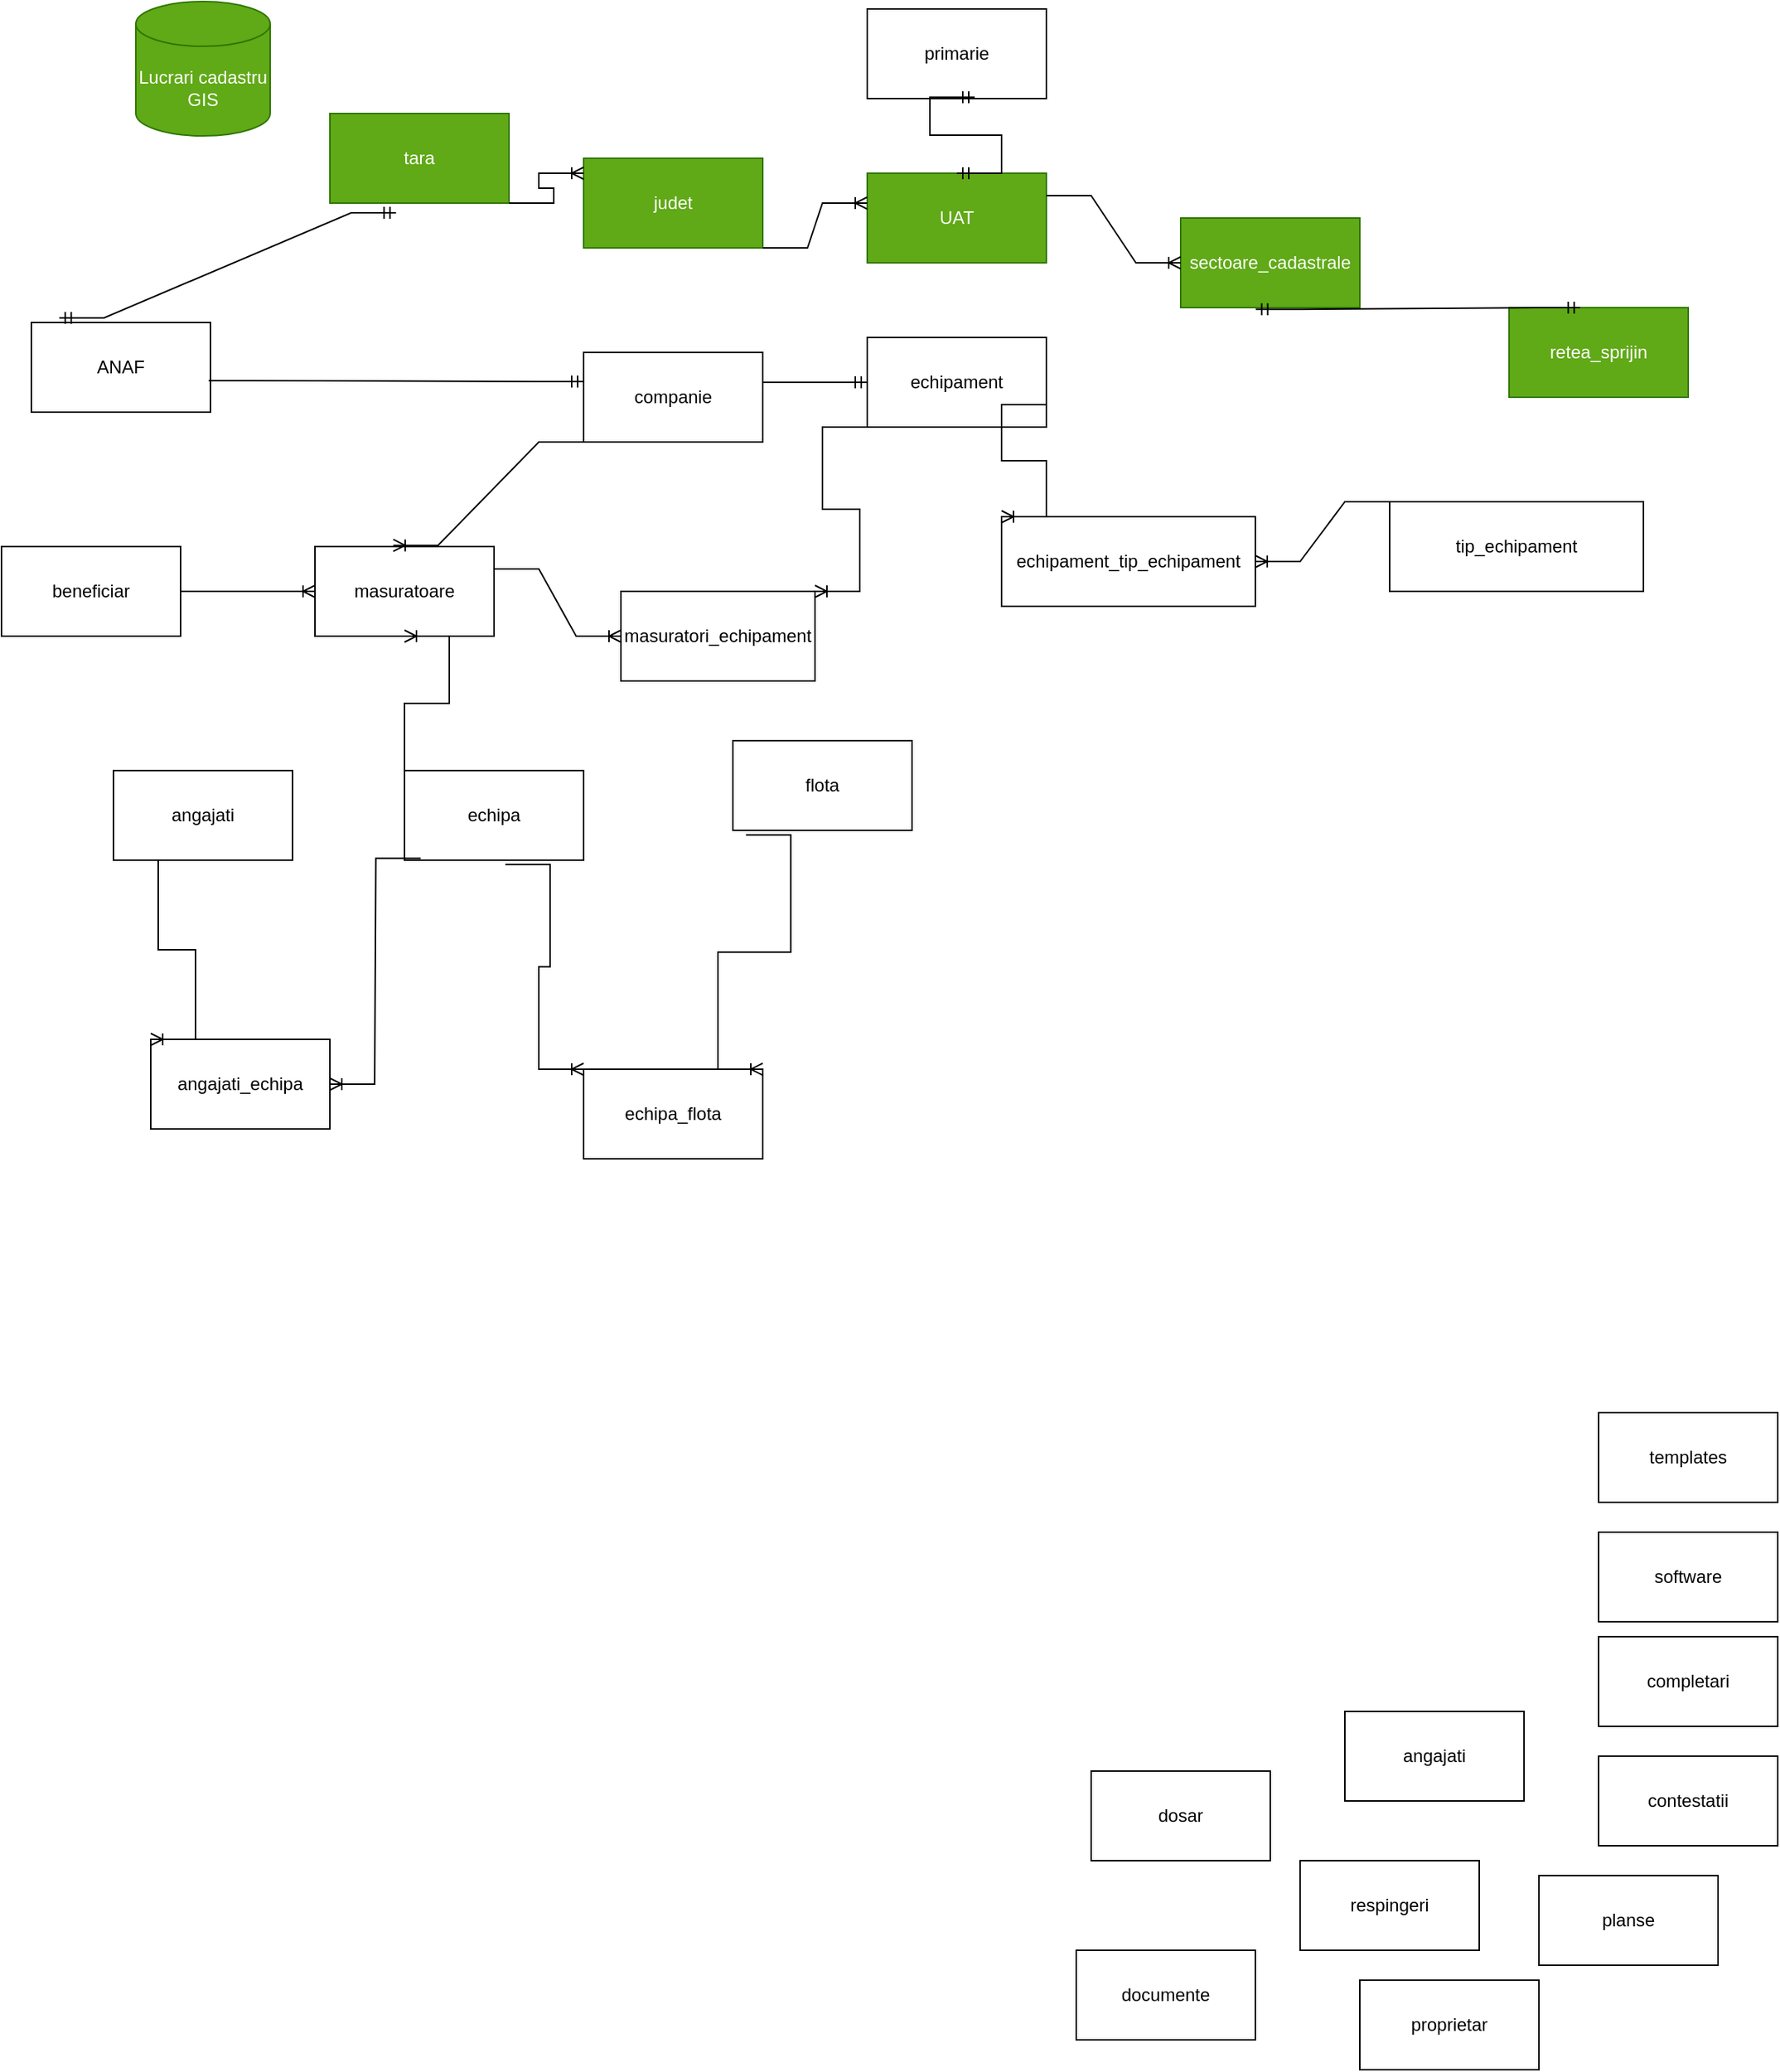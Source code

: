 <mxfile version="22.0.8" type="github" pages="2">
  <diagram name="Page-1" id="1NdPhYnojbXSQFUqDI4X">
    <mxGraphModel dx="2402" dy="846" grid="1" gridSize="10" guides="1" tooltips="1" connect="1" arrows="1" fold="1" page="1" pageScale="1" pageWidth="850" pageHeight="1100" math="0" shadow="0">
      <root>
        <mxCell id="0" />
        <mxCell id="1" parent="0" />
        <mxCell id="Xo6_dHoNOGjja1znMz9w-1" value="Lucrari cadastru&lt;br&gt;GIS" style="shape=cylinder3;whiteSpace=wrap;html=1;boundedLbl=1;backgroundOutline=1;size=15;fillColor=#60a917;strokeColor=#2D7600;fontColor=#ffffff;" vertex="1" parent="1">
          <mxGeometry x="10" y="125" width="90" height="90" as="geometry" />
        </mxCell>
        <mxCell id="Xo6_dHoNOGjja1znMz9w-2" value="sectoare_cadastrale" style="rounded=0;whiteSpace=wrap;html=1;fillColor=#60a917;strokeColor=#2D7600;fontColor=#ffffff;" vertex="1" parent="1">
          <mxGeometry x="710" y="270" width="120" height="60" as="geometry" />
        </mxCell>
        <mxCell id="Xo6_dHoNOGjja1znMz9w-3" value="retea_sprijin" style="rounded=0;whiteSpace=wrap;html=1;fillColor=#60a917;fontColor=#ffffff;strokeColor=#2D7600;" vertex="1" parent="1">
          <mxGeometry x="930" y="330" width="120" height="60" as="geometry" />
        </mxCell>
        <mxCell id="Xo6_dHoNOGjja1znMz9w-4" value="echipa" style="rounded=0;whiteSpace=wrap;html=1;" vertex="1" parent="1">
          <mxGeometry x="190" y="640" width="120" height="60" as="geometry" />
        </mxCell>
        <mxCell id="Xo6_dHoNOGjja1znMz9w-5" value="angajati" style="rounded=0;whiteSpace=wrap;html=1;" vertex="1" parent="1">
          <mxGeometry x="820" y="1270" width="120" height="60" as="geometry" />
        </mxCell>
        <mxCell id="Xo6_dHoNOGjja1znMz9w-7" value="echipament" style="rounded=0;whiteSpace=wrap;html=1;" vertex="1" parent="1">
          <mxGeometry x="500" y="350" width="120" height="60" as="geometry" />
        </mxCell>
        <mxCell id="Xo6_dHoNOGjja1znMz9w-9" value="flota" style="rounded=0;whiteSpace=wrap;html=1;" vertex="1" parent="1">
          <mxGeometry x="410" y="620" width="120" height="60" as="geometry" />
        </mxCell>
        <mxCell id="Xo6_dHoNOGjja1znMz9w-10" value="documente" style="rounded=0;whiteSpace=wrap;html=1;" vertex="1" parent="1">
          <mxGeometry x="640" y="1430" width="120" height="60" as="geometry" />
        </mxCell>
        <mxCell id="Xo6_dHoNOGjja1znMz9w-11" value="masuratoare" style="rounded=0;whiteSpace=wrap;html=1;" vertex="1" parent="1">
          <mxGeometry x="130" y="490" width="120" height="60" as="geometry" />
        </mxCell>
        <mxCell id="Xo6_dHoNOGjja1znMz9w-12" value="proprietar" style="rounded=0;whiteSpace=wrap;html=1;" vertex="1" parent="1">
          <mxGeometry x="830" y="1450" width="120" height="60" as="geometry" />
        </mxCell>
        <mxCell id="Xo6_dHoNOGjja1znMz9w-13" value="primarie" style="rounded=0;whiteSpace=wrap;html=1;" vertex="1" parent="1">
          <mxGeometry x="500" y="130" width="120" height="60" as="geometry" />
        </mxCell>
        <mxCell id="Xo6_dHoNOGjja1znMz9w-14" value="software" style="rounded=0;whiteSpace=wrap;html=1;" vertex="1" parent="1">
          <mxGeometry x="990" y="1150" width="120" height="60" as="geometry" />
        </mxCell>
        <mxCell id="Xo6_dHoNOGjja1znMz9w-15" value="dosar" style="rounded=0;whiteSpace=wrap;html=1;" vertex="1" parent="1">
          <mxGeometry x="650" y="1310" width="120" height="60" as="geometry" />
        </mxCell>
        <mxCell id="Xo6_dHoNOGjja1znMz9w-16" value="angajati" style="rounded=0;whiteSpace=wrap;html=1;" vertex="1" parent="1">
          <mxGeometry x="-5" y="640" width="120" height="60" as="geometry" />
        </mxCell>
        <mxCell id="Xo6_dHoNOGjja1znMz9w-17" value="planse" style="rounded=0;whiteSpace=wrap;html=1;" vertex="1" parent="1">
          <mxGeometry x="950" y="1380" width="120" height="60" as="geometry" />
        </mxCell>
        <mxCell id="Xo6_dHoNOGjja1znMz9w-18" value="respingeri" style="rounded=0;whiteSpace=wrap;html=1;" vertex="1" parent="1">
          <mxGeometry x="790" y="1370" width="120" height="60" as="geometry" />
        </mxCell>
        <mxCell id="Xo6_dHoNOGjja1znMz9w-19" value="completari" style="rounded=0;whiteSpace=wrap;html=1;" vertex="1" parent="1">
          <mxGeometry x="990" y="1220" width="120" height="60" as="geometry" />
        </mxCell>
        <mxCell id="Xo6_dHoNOGjja1znMz9w-20" value="contestatii" style="rounded=0;whiteSpace=wrap;html=1;" vertex="1" parent="1">
          <mxGeometry x="990" y="1300" width="120" height="60" as="geometry" />
        </mxCell>
        <mxCell id="Xo6_dHoNOGjja1znMz9w-21" value="UAT" style="rounded=0;whiteSpace=wrap;html=1;fillColor=#60a917;fontColor=#ffffff;strokeColor=#2D7600;" vertex="1" parent="1">
          <mxGeometry x="500" y="240" width="120" height="60" as="geometry" />
        </mxCell>
        <mxCell id="Xo6_dHoNOGjja1znMz9w-23" value="judet" style="rounded=0;whiteSpace=wrap;html=1;fillColor=#60a917;fontColor=#ffffff;strokeColor=#2D7600;" vertex="1" parent="1">
          <mxGeometry x="310" y="230" width="120" height="60" as="geometry" />
        </mxCell>
        <mxCell id="Xo6_dHoNOGjja1znMz9w-27" value="tara" style="rounded=0;whiteSpace=wrap;html=1;fillColor=#60a917;fontColor=#ffffff;strokeColor=#2D7600;" vertex="1" parent="1">
          <mxGeometry x="140" y="200" width="120" height="60" as="geometry" />
        </mxCell>
        <mxCell id="Xo6_dHoNOGjja1znMz9w-31" value="" style="edgeStyle=entityRelationEdgeStyle;fontSize=12;html=1;endArrow=ERoneToMany;rounded=0;exitX=1;exitY=1;exitDx=0;exitDy=0;" edge="1" parent="1" source="Xo6_dHoNOGjja1znMz9w-27">
          <mxGeometry width="100" height="100" relative="1" as="geometry">
            <mxPoint x="210" y="340" as="sourcePoint" />
            <mxPoint x="310" y="240" as="targetPoint" />
            <Array as="points">
              <mxPoint x="120" y="120" />
            </Array>
          </mxGeometry>
        </mxCell>
        <mxCell id="Xo6_dHoNOGjja1znMz9w-34" value="" style="edgeStyle=entityRelationEdgeStyle;fontSize=12;html=1;endArrow=ERoneToMany;rounded=0;exitX=1;exitY=1;exitDx=0;exitDy=0;" edge="1" parent="1" source="Xo6_dHoNOGjja1znMz9w-23">
          <mxGeometry width="100" height="100" relative="1" as="geometry">
            <mxPoint x="400" y="360" as="sourcePoint" />
            <mxPoint x="500" y="260" as="targetPoint" />
            <Array as="points">
              <mxPoint x="480" y="200" />
            </Array>
          </mxGeometry>
        </mxCell>
        <mxCell id="Xo6_dHoNOGjja1znMz9w-35" value="" style="edgeStyle=entityRelationEdgeStyle;fontSize=12;html=1;endArrow=ERoneToMany;rounded=0;exitX=1;exitY=0.25;exitDx=0;exitDy=0;" edge="1" parent="1" source="Xo6_dHoNOGjja1znMz9w-21">
          <mxGeometry width="100" height="100" relative="1" as="geometry">
            <mxPoint x="610" y="400" as="sourcePoint" />
            <mxPoint x="710" y="300" as="targetPoint" />
            <Array as="points">
              <mxPoint x="870" y="280" />
              <mxPoint x="870" y="270" />
            </Array>
          </mxGeometry>
        </mxCell>
        <mxCell id="Xo6_dHoNOGjja1znMz9w-40" value="companie" style="rounded=0;whiteSpace=wrap;html=1;" vertex="1" parent="1">
          <mxGeometry x="310" y="360" width="120" height="60" as="geometry" />
        </mxCell>
        <mxCell id="Xo6_dHoNOGjja1znMz9w-45" value="ANAF" style="rounded=0;whiteSpace=wrap;html=1;" vertex="1" parent="1">
          <mxGeometry x="-60" y="340" width="120" height="60" as="geometry" />
        </mxCell>
        <mxCell id="Xo6_dHoNOGjja1znMz9w-48" value="" style="edgeStyle=entityRelationEdgeStyle;fontSize=12;html=1;endArrow=ERmandOne;rounded=0;exitX=0.99;exitY=0.647;exitDx=0;exitDy=0;exitPerimeter=0;" edge="1" parent="1" source="Xo6_dHoNOGjja1znMz9w-45">
          <mxGeometry width="100" height="100" relative="1" as="geometry">
            <mxPoint x="270" y="380" as="sourcePoint" />
            <mxPoint x="310" y="379.5" as="targetPoint" />
          </mxGeometry>
        </mxCell>
        <mxCell id="Xo6_dHoNOGjja1znMz9w-49" value="" style="edgeStyle=entityRelationEdgeStyle;fontSize=12;html=1;endArrow=ERmandOne;rounded=0;entryX=0;entryY=0.5;entryDx=0;entryDy=0;" edge="1" parent="1" target="Xo6_dHoNOGjja1znMz9w-7">
          <mxGeometry width="100" height="100" relative="1" as="geometry">
            <mxPoint x="430" y="380" as="sourcePoint" />
            <mxPoint x="320" y="389.5" as="targetPoint" />
            <Array as="points">
              <mxPoint x="480" y="380" />
              <mxPoint x="470" y="390" />
            </Array>
          </mxGeometry>
        </mxCell>
        <mxCell id="Xo6_dHoNOGjja1znMz9w-52" value="" style="edgeStyle=entityRelationEdgeStyle;fontSize=12;html=1;endArrow=ERoneToMany;rounded=0;entryX=0.437;entryY=-0.013;entryDx=0;entryDy=0;entryPerimeter=0;exitX=0;exitY=1;exitDx=0;exitDy=0;" edge="1" parent="1" source="Xo6_dHoNOGjja1znMz9w-40" target="Xo6_dHoNOGjja1znMz9w-11">
          <mxGeometry width="100" height="100" relative="1" as="geometry">
            <mxPoint x="370" y="450" as="sourcePoint" />
            <mxPoint x="470" y="350" as="targetPoint" />
          </mxGeometry>
        </mxCell>
        <mxCell id="Xo6_dHoNOGjja1znMz9w-53" value="masuratori_echipament" style="rounded=0;whiteSpace=wrap;html=1;" vertex="1" parent="1">
          <mxGeometry x="335" y="520" width="130" height="60" as="geometry" />
        </mxCell>
        <mxCell id="Xo6_dHoNOGjja1znMz9w-55" value="" style="edgeStyle=entityRelationEdgeStyle;fontSize=12;html=1;endArrow=ERoneToMany;rounded=0;entryX=0;entryY=0.5;entryDx=0;entryDy=0;exitX=1;exitY=0.25;exitDx=0;exitDy=0;" edge="1" parent="1" source="Xo6_dHoNOGjja1znMz9w-11" target="Xo6_dHoNOGjja1znMz9w-53">
          <mxGeometry width="100" height="100" relative="1" as="geometry">
            <mxPoint x="370" y="450" as="sourcePoint" />
            <mxPoint x="470" y="350" as="targetPoint" />
          </mxGeometry>
        </mxCell>
        <mxCell id="Xo6_dHoNOGjja1znMz9w-56" value="" style="edgeStyle=entityRelationEdgeStyle;fontSize=12;html=1;endArrow=ERoneToMany;rounded=0;entryX=1;entryY=0;entryDx=0;entryDy=0;exitX=0;exitY=1;exitDx=0;exitDy=0;" edge="1" parent="1" source="Xo6_dHoNOGjja1znMz9w-7" target="Xo6_dHoNOGjja1znMz9w-53">
          <mxGeometry width="100" height="100" relative="1" as="geometry">
            <mxPoint x="370" y="450" as="sourcePoint" />
            <mxPoint x="470" y="350" as="targetPoint" />
            <Array as="points">
              <mxPoint x="440" y="480" />
              <mxPoint x="440" y="480" />
            </Array>
          </mxGeometry>
        </mxCell>
        <mxCell id="Xo6_dHoNOGjja1znMz9w-57" value="templates" style="rounded=0;whiteSpace=wrap;html=1;" vertex="1" parent="1">
          <mxGeometry x="990" y="1070" width="120" height="60" as="geometry" />
        </mxCell>
        <mxCell id="Xo6_dHoNOGjja1znMz9w-58" value="angajati_echipa" style="rounded=0;whiteSpace=wrap;html=1;" vertex="1" parent="1">
          <mxGeometry x="20" y="820" width="120" height="60" as="geometry" />
        </mxCell>
        <mxCell id="Xo6_dHoNOGjja1znMz9w-62" value="" style="edgeStyle=entityRelationEdgeStyle;fontSize=12;html=1;endArrow=ERoneToMany;rounded=0;entryX=0.5;entryY=1;entryDx=0;entryDy=0;exitX=0.25;exitY=0;exitDx=0;exitDy=0;" edge="1" parent="1" source="Xo6_dHoNOGjja1znMz9w-4" target="Xo6_dHoNOGjja1znMz9w-11">
          <mxGeometry width="100" height="100" relative="1" as="geometry">
            <mxPoint x="370" y="790" as="sourcePoint" />
            <mxPoint x="470" y="690" as="targetPoint" />
          </mxGeometry>
        </mxCell>
        <mxCell id="Xo6_dHoNOGjja1znMz9w-64" value="" style="edgeStyle=entityRelationEdgeStyle;fontSize=12;html=1;endArrow=ERoneToMany;rounded=0;exitX=0.5;exitY=1;exitDx=0;exitDy=0;entryX=0;entryY=0;entryDx=0;entryDy=0;" edge="1" parent="1" source="Xo6_dHoNOGjja1znMz9w-16" target="Xo6_dHoNOGjja1znMz9w-58">
          <mxGeometry width="100" height="100" relative="1" as="geometry">
            <mxPoint x="370" y="790" as="sourcePoint" />
            <mxPoint x="120" y="790" as="targetPoint" />
          </mxGeometry>
        </mxCell>
        <mxCell id="Xo6_dHoNOGjja1znMz9w-66" value="" style="edgeStyle=entityRelationEdgeStyle;fontSize=12;html=1;endArrow=ERoneToMany;rounded=0;exitX=0.09;exitY=0.98;exitDx=0;exitDy=0;exitPerimeter=0;entryX=1;entryY=0.5;entryDx=0;entryDy=0;" edge="1" parent="1" source="Xo6_dHoNOGjja1znMz9w-4" target="Xo6_dHoNOGjja1znMz9w-58">
          <mxGeometry width="100" height="100" relative="1" as="geometry">
            <mxPoint x="370" y="790" as="sourcePoint" />
            <mxPoint x="470" y="690" as="targetPoint" />
            <Array as="points">
              <mxPoint x="210" y="759" />
            </Array>
          </mxGeometry>
        </mxCell>
        <mxCell id="Xo6_dHoNOGjja1znMz9w-67" value="echipa_flota" style="rounded=0;whiteSpace=wrap;html=1;" vertex="1" parent="1">
          <mxGeometry x="310" y="840" width="120" height="60" as="geometry" />
        </mxCell>
        <mxCell id="Xo6_dHoNOGjja1znMz9w-69" value="" style="edgeStyle=entityRelationEdgeStyle;fontSize=12;html=1;endArrow=ERoneToMany;rounded=0;entryX=0;entryY=0;entryDx=0;entryDy=0;exitX=0.563;exitY=1.047;exitDx=0;exitDy=0;exitPerimeter=0;" edge="1" parent="1" source="Xo6_dHoNOGjja1znMz9w-4" target="Xo6_dHoNOGjja1znMz9w-67">
          <mxGeometry width="100" height="100" relative="1" as="geometry">
            <mxPoint x="370" y="790" as="sourcePoint" />
            <mxPoint x="470" y="690" as="targetPoint" />
          </mxGeometry>
        </mxCell>
        <mxCell id="Xo6_dHoNOGjja1znMz9w-70" value="" style="edgeStyle=entityRelationEdgeStyle;fontSize=12;html=1;endArrow=ERoneToMany;rounded=0;entryX=1;entryY=0;entryDx=0;entryDy=0;exitX=0.073;exitY=1.053;exitDx=0;exitDy=0;exitPerimeter=0;" edge="1" parent="1" source="Xo6_dHoNOGjja1znMz9w-9" target="Xo6_dHoNOGjja1znMz9w-67">
          <mxGeometry width="100" height="100" relative="1" as="geometry">
            <mxPoint x="370" y="790" as="sourcePoint" />
            <mxPoint x="470" y="690" as="targetPoint" />
          </mxGeometry>
        </mxCell>
        <mxCell id="Xo6_dHoNOGjja1znMz9w-71" value="" style="edgeStyle=entityRelationEdgeStyle;fontSize=12;html=1;endArrow=ERmandOne;startArrow=ERmandOne;rounded=0;entryX=0.419;entryY=1.019;entryDx=0;entryDy=0;entryPerimeter=0;exitX=0.397;exitY=0.001;exitDx=0;exitDy=0;exitPerimeter=0;" edge="1" parent="1" source="Xo6_dHoNOGjja1znMz9w-3" target="Xo6_dHoNOGjja1znMz9w-2">
          <mxGeometry width="100" height="100" relative="1" as="geometry">
            <mxPoint x="370" y="560" as="sourcePoint" />
            <mxPoint x="470" y="460" as="targetPoint" />
          </mxGeometry>
        </mxCell>
        <mxCell id="Xo6_dHoNOGjja1znMz9w-72" value="" style="edgeStyle=entityRelationEdgeStyle;fontSize=12;html=1;endArrow=ERmandOne;startArrow=ERmandOne;rounded=0;entryX=0.369;entryY=1.108;entryDx=0;entryDy=0;entryPerimeter=0;exitX=0.156;exitY=-0.052;exitDx=0;exitDy=0;exitPerimeter=0;" edge="1" parent="1" source="Xo6_dHoNOGjja1znMz9w-45" target="Xo6_dHoNOGjja1znMz9w-27">
          <mxGeometry width="100" height="100" relative="1" as="geometry">
            <mxPoint x="370" y="560" as="sourcePoint" />
            <mxPoint x="470" y="460" as="targetPoint" />
          </mxGeometry>
        </mxCell>
        <mxCell id="Xo6_dHoNOGjja1znMz9w-104" value="" style="edgeStyle=entityRelationEdgeStyle;fontSize=12;html=1;endArrow=ERmandOne;startArrow=ERmandOne;rounded=0;entryX=0.6;entryY=0.985;entryDx=0;entryDy=0;entryPerimeter=0;exitX=0.5;exitY=0;exitDx=0;exitDy=0;" edge="1" parent="1" source="Xo6_dHoNOGjja1znMz9w-21" target="Xo6_dHoNOGjja1znMz9w-13">
          <mxGeometry width="100" height="100" relative="1" as="geometry">
            <mxPoint x="410" y="370" as="sourcePoint" />
            <mxPoint x="510" y="270" as="targetPoint" />
          </mxGeometry>
        </mxCell>
        <mxCell id="DS5xvblMA2E8K1Jw77lr-32" value="beneficiar" style="rounded=0;whiteSpace=wrap;html=1;" vertex="1" parent="1">
          <mxGeometry x="-80" y="490" width="120" height="60" as="geometry" />
        </mxCell>
        <mxCell id="DS5xvblMA2E8K1Jw77lr-33" value="" style="edgeStyle=entityRelationEdgeStyle;fontSize=12;html=1;endArrow=ERoneToMany;rounded=0;exitX=1;exitY=0.5;exitDx=0;exitDy=0;entryX=0;entryY=0.5;entryDx=0;entryDy=0;" edge="1" parent="1" source="DS5xvblMA2E8K1Jw77lr-32" target="Xo6_dHoNOGjja1znMz9w-11">
          <mxGeometry width="100" height="100" relative="1" as="geometry">
            <mxPoint x="410" y="710" as="sourcePoint" />
            <mxPoint x="510" y="610" as="targetPoint" />
          </mxGeometry>
        </mxCell>
        <mxCell id="DS5xvblMA2E8K1Jw77lr-34" value="echipament_tip_echipament" style="rounded=0;whiteSpace=wrap;html=1;" vertex="1" parent="1">
          <mxGeometry x="590" y="470" width="170" height="60" as="geometry" />
        </mxCell>
        <mxCell id="DS5xvblMA2E8K1Jw77lr-35" value="tip_echipament" style="rounded=0;whiteSpace=wrap;html=1;" vertex="1" parent="1">
          <mxGeometry x="850" y="460" width="170" height="60" as="geometry" />
        </mxCell>
        <mxCell id="DS5xvblMA2E8K1Jw77lr-39" value="" style="edgeStyle=entityRelationEdgeStyle;fontSize=12;html=1;endArrow=ERoneToMany;rounded=0;entryX=0;entryY=0;entryDx=0;entryDy=0;exitX=1;exitY=0.75;exitDx=0;exitDy=0;" edge="1" parent="1" source="Xo6_dHoNOGjja1znMz9w-7" target="DS5xvblMA2E8K1Jw77lr-34">
          <mxGeometry width="100" height="100" relative="1" as="geometry">
            <mxPoint x="410" y="460" as="sourcePoint" />
            <mxPoint x="510" y="360" as="targetPoint" />
          </mxGeometry>
        </mxCell>
        <mxCell id="DS5xvblMA2E8K1Jw77lr-40" value="" style="edgeStyle=entityRelationEdgeStyle;fontSize=12;html=1;endArrow=ERoneToMany;rounded=0;entryX=1;entryY=0.5;entryDx=0;entryDy=0;exitX=0;exitY=0;exitDx=0;exitDy=0;" edge="1" parent="1" source="DS5xvblMA2E8K1Jw77lr-35" target="DS5xvblMA2E8K1Jw77lr-34">
          <mxGeometry width="100" height="100" relative="1" as="geometry">
            <mxPoint x="410" y="460" as="sourcePoint" />
            <mxPoint x="510" y="360" as="targetPoint" />
          </mxGeometry>
        </mxCell>
      </root>
    </mxGraphModel>
  </diagram>
  <diagram name="Copy of Page-1" id="fwgtqsH3zWwKycMYhNr2">
    <mxGraphModel dx="1009" dy="550" grid="1" gridSize="10" guides="1" tooltips="1" connect="1" arrows="1" fold="1" page="1" pageScale="1" pageWidth="850" pageHeight="1100" math="0" shadow="0">
      <root>
        <mxCell id="dtH1eUsh7HivQAgph3Ek-0" />
        <mxCell id="dtH1eUsh7HivQAgph3Ek-1" parent="dtH1eUsh7HivQAgph3Ek-0" />
        <mxCell id="dtH1eUsh7HivQAgph3Ek-2" value="Lucrari cadastru&lt;br&gt;GIS" style="shape=cylinder3;whiteSpace=wrap;html=1;boundedLbl=1;backgroundOutline=1;size=15;fillColor=#60a917;strokeColor=#2D7600;fontColor=#ffffff;" vertex="1" parent="dtH1eUsh7HivQAgph3Ek-1">
          <mxGeometry x="10" y="125" width="90" height="90" as="geometry" />
        </mxCell>
        <mxCell id="dtH1eUsh7HivQAgph3Ek-3" value="sectoare_cadastrale" style="rounded=0;whiteSpace=wrap;html=1;fillColor=#60a917;strokeColor=#2D7600;fontColor=#ffffff;" vertex="1" parent="dtH1eUsh7HivQAgph3Ek-1">
          <mxGeometry x="710" y="280" width="120" height="60" as="geometry" />
        </mxCell>
        <mxCell id="dtH1eUsh7HivQAgph3Ek-4" value="retea_sprijin" style="rounded=0;whiteSpace=wrap;html=1;" vertex="1" parent="dtH1eUsh7HivQAgph3Ek-1">
          <mxGeometry x="670" y="420" width="120" height="60" as="geometry" />
        </mxCell>
        <mxCell id="dtH1eUsh7HivQAgph3Ek-5" value="echipa" style="rounded=0;whiteSpace=wrap;html=1;" vertex="1" parent="dtH1eUsh7HivQAgph3Ek-1">
          <mxGeometry x="220" y="700" width="120" height="60" as="geometry" />
        </mxCell>
        <mxCell id="dtH1eUsh7HivQAgph3Ek-6" value="angajati" style="rounded=0;whiteSpace=wrap;html=1;" vertex="1" parent="dtH1eUsh7HivQAgph3Ek-1">
          <mxGeometry x="310" y="1280" width="120" height="60" as="geometry" />
        </mxCell>
        <mxCell id="dtH1eUsh7HivQAgph3Ek-7" value="echipament" style="rounded=0;whiteSpace=wrap;html=1;" vertex="1" parent="dtH1eUsh7HivQAgph3Ek-1">
          <mxGeometry x="500" y="350" width="120" height="60" as="geometry" />
        </mxCell>
        <mxCell id="dtH1eUsh7HivQAgph3Ek-8" value="hardware" style="rounded=0;whiteSpace=wrap;html=1;" vertex="1" parent="dtH1eUsh7HivQAgph3Ek-1">
          <mxGeometry x="20" y="1240" width="120" height="60" as="geometry" />
        </mxCell>
        <mxCell id="dtH1eUsh7HivQAgph3Ek-9" value="flota" style="rounded=0;whiteSpace=wrap;html=1;" vertex="1" parent="dtH1eUsh7HivQAgph3Ek-1">
          <mxGeometry x="430" y="690" width="120" height="60" as="geometry" />
        </mxCell>
        <mxCell id="dtH1eUsh7HivQAgph3Ek-10" value="documente" style="rounded=0;whiteSpace=wrap;html=1;" vertex="1" parent="dtH1eUsh7HivQAgph3Ek-1">
          <mxGeometry x="430" y="1320" width="120" height="60" as="geometry" />
        </mxCell>
        <mxCell id="dtH1eUsh7HivQAgph3Ek-11" value="masuratoare" style="rounded=0;whiteSpace=wrap;html=1;" vertex="1" parent="dtH1eUsh7HivQAgph3Ek-1">
          <mxGeometry x="140" y="470" width="120" height="60" as="geometry" />
        </mxCell>
        <mxCell id="dtH1eUsh7HivQAgph3Ek-12" value="proprietar" style="rounded=0;whiteSpace=wrap;html=1;" vertex="1" parent="dtH1eUsh7HivQAgph3Ek-1">
          <mxGeometry x="340" y="1390" width="120" height="60" as="geometry" />
        </mxCell>
        <mxCell id="dtH1eUsh7HivQAgph3Ek-13" value="primarie" style="rounded=0;whiteSpace=wrap;html=1;" vertex="1" parent="dtH1eUsh7HivQAgph3Ek-1">
          <mxGeometry x="500" y="130" width="120" height="60" as="geometry" />
        </mxCell>
        <mxCell id="dtH1eUsh7HivQAgph3Ek-14" value="software" style="rounded=0;whiteSpace=wrap;html=1;" vertex="1" parent="dtH1eUsh7HivQAgph3Ek-1">
          <mxGeometry x="460" y="1220" width="120" height="60" as="geometry" />
        </mxCell>
        <mxCell id="dtH1eUsh7HivQAgph3Ek-15" value="dosar" style="rounded=0;whiteSpace=wrap;html=1;" vertex="1" parent="dtH1eUsh7HivQAgph3Ek-1">
          <mxGeometry x="50" y="1360" width="120" height="60" as="geometry" />
        </mxCell>
        <mxCell id="dtH1eUsh7HivQAgph3Ek-16" value="angajati" style="rounded=0;whiteSpace=wrap;html=1;" vertex="1" parent="dtH1eUsh7HivQAgph3Ek-1">
          <mxGeometry x="50" y="640" width="120" height="60" as="geometry" />
        </mxCell>
        <mxCell id="dtH1eUsh7HivQAgph3Ek-17" value="planse" style="rounded=0;whiteSpace=wrap;html=1;" vertex="1" parent="dtH1eUsh7HivQAgph3Ek-1">
          <mxGeometry x="170" y="1280" width="120" height="60" as="geometry" />
        </mxCell>
        <mxCell id="dtH1eUsh7HivQAgph3Ek-18" value="respingeri" style="rounded=0;whiteSpace=wrap;html=1;" vertex="1" parent="dtH1eUsh7HivQAgph3Ek-1">
          <mxGeometry x="590" y="1430" width="120" height="60" as="geometry" />
        </mxCell>
        <mxCell id="dtH1eUsh7HivQAgph3Ek-19" value="completari" style="rounded=0;whiteSpace=wrap;html=1;" vertex="1" parent="dtH1eUsh7HivQAgph3Ek-1">
          <mxGeometry x="600" y="1220" width="120" height="60" as="geometry" />
        </mxCell>
        <mxCell id="dtH1eUsh7HivQAgph3Ek-20" value="contestatii" style="rounded=0;whiteSpace=wrap;html=1;" vertex="1" parent="dtH1eUsh7HivQAgph3Ek-1">
          <mxGeometry x="600" y="1310" width="120" height="60" as="geometry" />
        </mxCell>
        <mxCell id="dtH1eUsh7HivQAgph3Ek-21" value="UAT" style="rounded=0;whiteSpace=wrap;html=1;fillColor=#60a917;fontColor=#ffffff;strokeColor=#2D7600;" vertex="1" parent="dtH1eUsh7HivQAgph3Ek-1">
          <mxGeometry x="500" y="240" width="120" height="60" as="geometry" />
        </mxCell>
        <mxCell id="dtH1eUsh7HivQAgph3Ek-22" value="judet" style="rounded=0;whiteSpace=wrap;html=1;fillColor=#60a917;fontColor=#ffffff;strokeColor=#2D7600;" vertex="1" parent="dtH1eUsh7HivQAgph3Ek-1">
          <mxGeometry x="310" y="230" width="120" height="60" as="geometry" />
        </mxCell>
        <mxCell id="dtH1eUsh7HivQAgph3Ek-23" value="tara" style="rounded=0;whiteSpace=wrap;html=1;fillColor=#60a917;fontColor=#ffffff;strokeColor=#2D7600;" vertex="1" parent="dtH1eUsh7HivQAgph3Ek-1">
          <mxGeometry x="140" y="200" width="120" height="60" as="geometry" />
        </mxCell>
        <mxCell id="dtH1eUsh7HivQAgph3Ek-24" value="" style="edgeStyle=entityRelationEdgeStyle;fontSize=12;html=1;endArrow=ERoneToMany;rounded=0;exitX=1;exitY=1;exitDx=0;exitDy=0;" edge="1" parent="dtH1eUsh7HivQAgph3Ek-1" source="dtH1eUsh7HivQAgph3Ek-23">
          <mxGeometry width="100" height="100" relative="1" as="geometry">
            <mxPoint x="210" y="340" as="sourcePoint" />
            <mxPoint x="310" y="240" as="targetPoint" />
            <Array as="points">
              <mxPoint x="120" y="120" />
            </Array>
          </mxGeometry>
        </mxCell>
        <mxCell id="dtH1eUsh7HivQAgph3Ek-25" value="" style="edgeStyle=entityRelationEdgeStyle;fontSize=12;html=1;endArrow=ERoneToMany;rounded=0;exitX=1;exitY=1;exitDx=0;exitDy=0;" edge="1" parent="dtH1eUsh7HivQAgph3Ek-1" source="dtH1eUsh7HivQAgph3Ek-22">
          <mxGeometry width="100" height="100" relative="1" as="geometry">
            <mxPoint x="400" y="360" as="sourcePoint" />
            <mxPoint x="500" y="260" as="targetPoint" />
            <Array as="points">
              <mxPoint x="480" y="200" />
            </Array>
          </mxGeometry>
        </mxCell>
        <mxCell id="dtH1eUsh7HivQAgph3Ek-26" value="" style="edgeStyle=entityRelationEdgeStyle;fontSize=12;html=1;endArrow=ERoneToMany;rounded=0;exitX=1;exitY=0.25;exitDx=0;exitDy=0;" edge="1" parent="dtH1eUsh7HivQAgph3Ek-1" source="dtH1eUsh7HivQAgph3Ek-21">
          <mxGeometry width="100" height="100" relative="1" as="geometry">
            <mxPoint x="610" y="400" as="sourcePoint" />
            <mxPoint x="710" y="300" as="targetPoint" />
            <Array as="points">
              <mxPoint x="870" y="280" />
              <mxPoint x="870" y="270" />
            </Array>
          </mxGeometry>
        </mxCell>
        <mxCell id="dtH1eUsh7HivQAgph3Ek-27" value="companie" style="rounded=0;whiteSpace=wrap;html=1;" vertex="1" parent="dtH1eUsh7HivQAgph3Ek-1">
          <mxGeometry x="310" y="350" width="120" height="60" as="geometry" />
        </mxCell>
        <mxCell id="dtH1eUsh7HivQAgph3Ek-28" value="ANAF" style="rounded=0;whiteSpace=wrap;html=1;" vertex="1" parent="dtH1eUsh7HivQAgph3Ek-1">
          <mxGeometry x="140" y="340" width="120" height="60" as="geometry" />
        </mxCell>
        <mxCell id="dtH1eUsh7HivQAgph3Ek-29" value="" style="edgeStyle=entityRelationEdgeStyle;fontSize=12;html=1;endArrow=ERmandOne;rounded=0;exitX=0.99;exitY=0.647;exitDx=0;exitDy=0;exitPerimeter=0;" edge="1" parent="dtH1eUsh7HivQAgph3Ek-1" source="dtH1eUsh7HivQAgph3Ek-28">
          <mxGeometry width="100" height="100" relative="1" as="geometry">
            <mxPoint x="270" y="380" as="sourcePoint" />
            <mxPoint x="310" y="379.5" as="targetPoint" />
          </mxGeometry>
        </mxCell>
        <mxCell id="dtH1eUsh7HivQAgph3Ek-30" value="" style="edgeStyle=entityRelationEdgeStyle;fontSize=12;html=1;endArrow=ERmandOne;rounded=0;entryX=0;entryY=0.5;entryDx=0;entryDy=0;" edge="1" parent="dtH1eUsh7HivQAgph3Ek-1" target="dtH1eUsh7HivQAgph3Ek-7">
          <mxGeometry width="100" height="100" relative="1" as="geometry">
            <mxPoint x="430" y="380" as="sourcePoint" />
            <mxPoint x="320" y="389.5" as="targetPoint" />
            <Array as="points">
              <mxPoint x="480" y="380" />
              <mxPoint x="470" y="390" />
            </Array>
          </mxGeometry>
        </mxCell>
        <mxCell id="dtH1eUsh7HivQAgph3Ek-31" value="" style="edgeStyle=entityRelationEdgeStyle;fontSize=12;html=1;endArrow=ERoneToMany;rounded=0;entryX=0.437;entryY=-0.013;entryDx=0;entryDy=0;entryPerimeter=0;exitX=0;exitY=1;exitDx=0;exitDy=0;" edge="1" parent="dtH1eUsh7HivQAgph3Ek-1" source="dtH1eUsh7HivQAgph3Ek-27" target="dtH1eUsh7HivQAgph3Ek-11">
          <mxGeometry width="100" height="100" relative="1" as="geometry">
            <mxPoint x="370" y="450" as="sourcePoint" />
            <mxPoint x="470" y="350" as="targetPoint" />
          </mxGeometry>
        </mxCell>
        <mxCell id="dtH1eUsh7HivQAgph3Ek-32" value="masuratori_echipament" style="rounded=0;whiteSpace=wrap;html=1;" vertex="1" parent="dtH1eUsh7HivQAgph3Ek-1">
          <mxGeometry x="310" y="470" width="130" height="60" as="geometry" />
        </mxCell>
        <mxCell id="dtH1eUsh7HivQAgph3Ek-33" value="" style="edgeStyle=entityRelationEdgeStyle;fontSize=12;html=1;endArrow=ERoneToMany;rounded=0;entryX=0;entryY=0.5;entryDx=0;entryDy=0;exitX=1;exitY=0.25;exitDx=0;exitDy=0;" edge="1" parent="dtH1eUsh7HivQAgph3Ek-1" source="dtH1eUsh7HivQAgph3Ek-11" target="dtH1eUsh7HivQAgph3Ek-32">
          <mxGeometry width="100" height="100" relative="1" as="geometry">
            <mxPoint x="370" y="450" as="sourcePoint" />
            <mxPoint x="470" y="350" as="targetPoint" />
          </mxGeometry>
        </mxCell>
        <mxCell id="dtH1eUsh7HivQAgph3Ek-34" value="" style="edgeStyle=entityRelationEdgeStyle;fontSize=12;html=1;endArrow=ERoneToMany;rounded=0;entryX=1;entryY=0;entryDx=0;entryDy=0;exitX=0;exitY=1;exitDx=0;exitDy=0;" edge="1" parent="dtH1eUsh7HivQAgph3Ek-1" source="dtH1eUsh7HivQAgph3Ek-7" target="dtH1eUsh7HivQAgph3Ek-32">
          <mxGeometry width="100" height="100" relative="1" as="geometry">
            <mxPoint x="370" y="450" as="sourcePoint" />
            <mxPoint x="470" y="350" as="targetPoint" />
            <Array as="points">
              <mxPoint x="440" y="480" />
              <mxPoint x="440" y="480" />
            </Array>
          </mxGeometry>
        </mxCell>
        <mxCell id="dtH1eUsh7HivQAgph3Ek-35" value="templates" style="rounded=0;whiteSpace=wrap;html=1;" vertex="1" parent="dtH1eUsh7HivQAgph3Ek-1">
          <mxGeometry x="20" y="1140" width="120" height="60" as="geometry" />
        </mxCell>
        <mxCell id="dtH1eUsh7HivQAgph3Ek-36" value="angajati_echipa" style="rounded=0;whiteSpace=wrap;html=1;" vertex="1" parent="dtH1eUsh7HivQAgph3Ek-1">
          <mxGeometry x="50" y="810" width="120" height="60" as="geometry" />
        </mxCell>
        <mxCell id="dtH1eUsh7HivQAgph3Ek-37" value="" style="edgeStyle=entityRelationEdgeStyle;fontSize=12;html=1;endArrow=ERoneToMany;rounded=0;entryX=0.5;entryY=1;entryDx=0;entryDy=0;exitX=0.25;exitY=0;exitDx=0;exitDy=0;" edge="1" parent="dtH1eUsh7HivQAgph3Ek-1" source="dtH1eUsh7HivQAgph3Ek-5" target="dtH1eUsh7HivQAgph3Ek-11">
          <mxGeometry width="100" height="100" relative="1" as="geometry">
            <mxPoint x="370" y="790" as="sourcePoint" />
            <mxPoint x="470" y="690" as="targetPoint" />
          </mxGeometry>
        </mxCell>
        <mxCell id="dtH1eUsh7HivQAgph3Ek-38" value="" style="edgeStyle=entityRelationEdgeStyle;fontSize=12;html=1;endArrow=ERoneToMany;rounded=0;exitX=0.5;exitY=1;exitDx=0;exitDy=0;entryX=0;entryY=0;entryDx=0;entryDy=0;" edge="1" parent="dtH1eUsh7HivQAgph3Ek-1" source="dtH1eUsh7HivQAgph3Ek-16" target="dtH1eUsh7HivQAgph3Ek-36">
          <mxGeometry width="100" height="100" relative="1" as="geometry">
            <mxPoint x="370" y="790" as="sourcePoint" />
            <mxPoint x="120" y="790" as="targetPoint" />
          </mxGeometry>
        </mxCell>
        <mxCell id="dtH1eUsh7HivQAgph3Ek-39" value="" style="edgeStyle=entityRelationEdgeStyle;fontSize=12;html=1;endArrow=ERoneToMany;rounded=0;exitX=0.09;exitY=0.98;exitDx=0;exitDy=0;exitPerimeter=0;entryX=1;entryY=0.5;entryDx=0;entryDy=0;" edge="1" parent="dtH1eUsh7HivQAgph3Ek-1" source="dtH1eUsh7HivQAgph3Ek-5" target="dtH1eUsh7HivQAgph3Ek-36">
          <mxGeometry width="100" height="100" relative="1" as="geometry">
            <mxPoint x="370" y="790" as="sourcePoint" />
            <mxPoint x="470" y="690" as="targetPoint" />
            <Array as="points">
              <mxPoint x="210" y="759" />
            </Array>
          </mxGeometry>
        </mxCell>
        <mxCell id="dtH1eUsh7HivQAgph3Ek-40" value="echipa_flota" style="rounded=0;whiteSpace=wrap;html=1;" vertex="1" parent="dtH1eUsh7HivQAgph3Ek-1">
          <mxGeometry x="290" y="800" width="120" height="60" as="geometry" />
        </mxCell>
        <mxCell id="dtH1eUsh7HivQAgph3Ek-41" value="" style="edgeStyle=entityRelationEdgeStyle;fontSize=12;html=1;endArrow=ERoneToMany;rounded=0;entryX=0;entryY=0;entryDx=0;entryDy=0;exitX=0.563;exitY=1.047;exitDx=0;exitDy=0;exitPerimeter=0;" edge="1" parent="dtH1eUsh7HivQAgph3Ek-1" source="dtH1eUsh7HivQAgph3Ek-5" target="dtH1eUsh7HivQAgph3Ek-40">
          <mxGeometry width="100" height="100" relative="1" as="geometry">
            <mxPoint x="370" y="790" as="sourcePoint" />
            <mxPoint x="470" y="690" as="targetPoint" />
          </mxGeometry>
        </mxCell>
        <mxCell id="dtH1eUsh7HivQAgph3Ek-42" value="" style="edgeStyle=entityRelationEdgeStyle;fontSize=12;html=1;endArrow=ERoneToMany;rounded=0;entryX=1;entryY=0;entryDx=0;entryDy=0;exitX=0.073;exitY=1.053;exitDx=0;exitDy=0;exitPerimeter=0;" edge="1" parent="dtH1eUsh7HivQAgph3Ek-1" source="dtH1eUsh7HivQAgph3Ek-9" target="dtH1eUsh7HivQAgph3Ek-40">
          <mxGeometry width="100" height="100" relative="1" as="geometry">
            <mxPoint x="370" y="790" as="sourcePoint" />
            <mxPoint x="470" y="690" as="targetPoint" />
          </mxGeometry>
        </mxCell>
        <mxCell id="dtH1eUsh7HivQAgph3Ek-43" value="" style="edgeStyle=entityRelationEdgeStyle;fontSize=12;html=1;endArrow=ERmandOne;startArrow=ERmandOne;rounded=0;entryX=0.419;entryY=1.019;entryDx=0;entryDy=0;entryPerimeter=0;exitX=0.397;exitY=0.001;exitDx=0;exitDy=0;exitPerimeter=0;" edge="1" parent="dtH1eUsh7HivQAgph3Ek-1" source="dtH1eUsh7HivQAgph3Ek-4" target="dtH1eUsh7HivQAgph3Ek-3">
          <mxGeometry width="100" height="100" relative="1" as="geometry">
            <mxPoint x="370" y="560" as="sourcePoint" />
            <mxPoint x="470" y="460" as="targetPoint" />
          </mxGeometry>
        </mxCell>
        <mxCell id="dtH1eUsh7HivQAgph3Ek-44" value="" style="edgeStyle=entityRelationEdgeStyle;fontSize=12;html=1;endArrow=ERmandOne;startArrow=ERmandOne;rounded=0;entryX=0.369;entryY=1.108;entryDx=0;entryDy=0;entryPerimeter=0;exitX=0.156;exitY=-0.052;exitDx=0;exitDy=0;exitPerimeter=0;" edge="1" parent="dtH1eUsh7HivQAgph3Ek-1" source="dtH1eUsh7HivQAgph3Ek-28" target="dtH1eUsh7HivQAgph3Ek-23">
          <mxGeometry width="100" height="100" relative="1" as="geometry">
            <mxPoint x="370" y="560" as="sourcePoint" />
            <mxPoint x="470" y="460" as="targetPoint" />
          </mxGeometry>
        </mxCell>
        <mxCell id="dtH1eUsh7HivQAgph3Ek-45" value="" style="edgeStyle=entityRelationEdgeStyle;fontSize=12;html=1;endArrow=ERmandOne;startArrow=ERmandOne;rounded=0;entryX=0.6;entryY=0.985;entryDx=0;entryDy=0;entryPerimeter=0;exitX=0.5;exitY=0;exitDx=0;exitDy=0;" edge="1" parent="dtH1eUsh7HivQAgph3Ek-1" source="dtH1eUsh7HivQAgph3Ek-21" target="dtH1eUsh7HivQAgph3Ek-13">
          <mxGeometry width="100" height="100" relative="1" as="geometry">
            <mxPoint x="410" y="370" as="sourcePoint" />
            <mxPoint x="510" y="270" as="targetPoint" />
          </mxGeometry>
        </mxCell>
      </root>
    </mxGraphModel>
  </diagram>
</mxfile>
